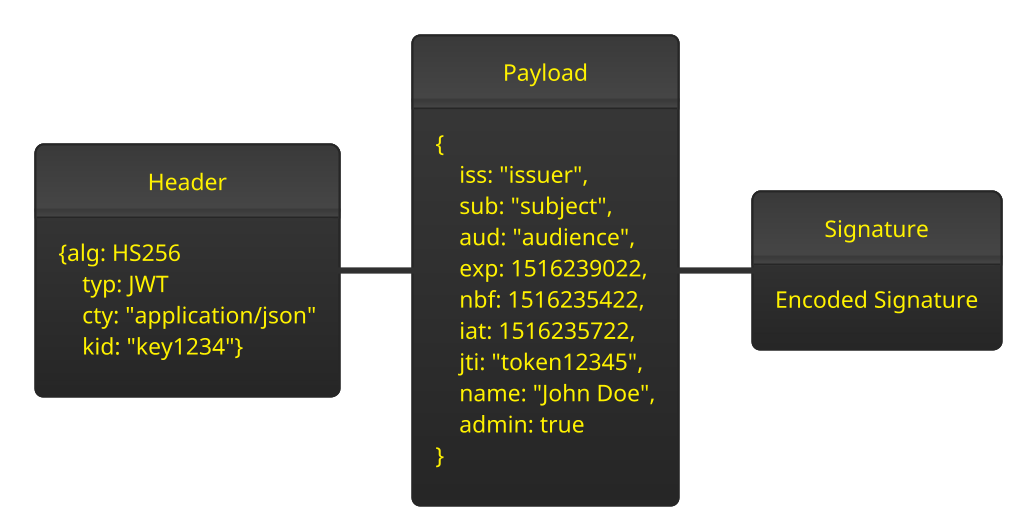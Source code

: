 @startuml
!theme black-knight

hide circle

scale 2

skinparam backgroundColor white

!define RECTANGLE(x) class x << (R,orchid) >>

RECTANGLE(Header)
RECTANGLE(Payload)
RECTANGLE(Signature)

Header : {alg: HS256\n    typ: JWT\n    cty: "application/json"\n    kid: "key1234"}
Payload : {\n    iss: "issuer",\n    sub: "subject",\n    aud: "audience",\n    exp: 1516239022,\n    nbf: 1516235422,\n    iat: 1516235722,\n    jti: "token12345",\n    name: "John Doe",\n    admin: true\n}
Signature : Encoded Signature

Header -right- Payload
Payload -right- Signature
@enduml
